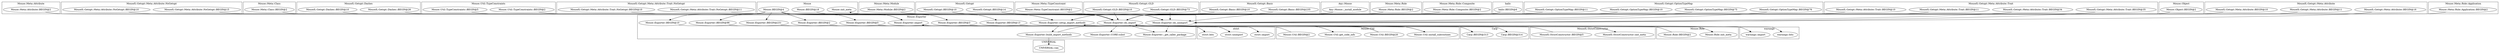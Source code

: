 digraph {
graph [overlap=false]
subgraph cluster_Mouse_Meta_Attribute {
	label="Mouse::Meta::Attribute";
	"Mouse::Meta::Attribute::BEGIN@2";
}
subgraph cluster_MouseX_Getopt_Meta_Attribute_NoGetopt {
	label="MouseX::Getopt::Meta::Attribute::NoGetopt";
	"MouseX::Getopt::Meta::Attribute::NoGetopt::BEGIN@10";
	"MouseX::Getopt::Meta::Attribute::NoGetopt::BEGIN@15";
}
subgraph cluster_Mouse_Meta_Class {
	label="Mouse::Meta::Class";
	"Mouse::Meta::Class::BEGIN@2";
}
subgraph cluster_warnings {
	label="warnings";
	"warnings::bits";
	"warnings::import";
}
subgraph cluster_MouseX_Getopt_Dashes {
	label="MouseX::Getopt::Dashes";
	"MouseX::Getopt::Dashes::BEGIN@10";
	"MouseX::Getopt::Dashes::BEGIN@26";
}
subgraph cluster_strict {
	label="strict";
	"strict::import";
	"strict::unimport";
	"strict::bits";
}
subgraph cluster_Mouse_Util_TypeConstraints {
	label="Mouse::Util::TypeConstraints";
	"Mouse::Util::TypeConstraints::BEGIN@5";
	"Mouse::Util::TypeConstraints::BEGIN@2";
}
subgraph cluster_MouseX_Getopt_Meta_Attribute_Trait_NoGetopt {
	label="MouseX::Getopt::Meta::Attribute::Trait::NoGetopt";
	"MouseX::Getopt::Meta::Attribute::Trait::NoGetopt::BEGIN@11";
	"MouseX::Getopt::Meta::Attribute::Trait::NoGetopt::BEGIN@10";
}
subgraph cluster_Carp {
	label="Carp";
	"Carp::BEGIN@314";
	"Carp::BEGIN@313";
}
subgraph cluster_Mouse_Exporter {
	label="Mouse::Exporter";
	"Mouse::Exporter::BEGIN@10";
	"Mouse::Exporter::setup_import_methods";
	"Mouse::Exporter::BEGIN@2";
	"Mouse::Exporter::BEGIN@96";
	"Mouse::Exporter::BEGIN@5";
	"Mouse::Exporter::CORE:subst";
	"Mouse::Exporter::BEGIN@231";
	"Mouse::Exporter::do_import";
	"Mouse::Exporter::build_import_methods";
	"Mouse::Exporter::BEGIN@13";
	"Mouse::Exporter::import";
	"Mouse::Exporter::_get_caller_package";
	"Mouse::Exporter::do_unimport";
	"Mouse::Exporter::BEGIN@3";
}
subgraph cluster_Mouse_Meta_Module {
	label="Mouse::Meta::Module";
	"Mouse::Meta::Module::BEGIN@2";
}
subgraph cluster_MouseX_Getopt {
	label="MouseX::Getopt";
	"MouseX::Getopt::BEGIN@14";
	"MouseX::Getopt::BEGIN@10";
}
subgraph cluster_Mouse_Meta_TypeConstraint {
	label="Mouse::Meta::TypeConstraint";
	"Mouse::Meta::TypeConstraint::BEGIN@2";
}
subgraph cluster_MouseX_Getopt_GLD {
	label="MouseX::Getopt::GLD";
	"MouseX::Getopt::GLD::BEGIN@73";
	"MouseX::Getopt::GLD::BEGIN@10";
}
subgraph cluster_MouseX_Getopt_Basic {
	label="MouseX::Getopt::Basic";
	"MouseX::Getopt::Basic::BEGIN@235";
	"MouseX::Getopt::Basic::BEGIN@10";
}
subgraph cluster_Any_Moose {
	label="Any::Moose";
	"Any::Moose::_install_module";
}
subgraph cluster_Mouse_Meta_Role {
	label="Mouse::Meta::Role";
	"Mouse::Meta::Role::BEGIN@2";
}
subgraph cluster_UNIVERSAL {
	label="UNIVERSAL";
	"UNIVERSAL::can";
}
subgraph cluster_Mouse_Meta_Role_Composite {
	label="Mouse::Meta::Role::Composite";
	"Mouse::Meta::Role::Composite::BEGIN@2";
}
subgraph cluster_hailo {
	label="hailo";
	"hailo::BEGIN@6";
}
subgraph cluster_MouseX_Getopt_OptionTypeMap {
	label="MouseX::Getopt::OptionTypeMap";
	"MouseX::Getopt::OptionTypeMap::BEGIN@10";
	"MouseX::Getopt::OptionTypeMap::BEGIN@11";
	"MouseX::Getopt::OptionTypeMap::BEGIN@76";
	"MouseX::Getopt::OptionTypeMap::BEGIN@75";
}
subgraph cluster_MouseX_Getopt_Meta_Attribute_Trait {
	label="MouseX::Getopt::Meta::Attribute::Trait";
	"MouseX::Getopt::Meta::Attribute::Trait::BEGIN@11";
	"MouseX::Getopt::Meta::Attribute::Trait::BEGIN@35";
	"MouseX::Getopt::Meta::Attribute::Trait::BEGIN@34";
	"MouseX::Getopt::Meta::Attribute::Trait::BEGIN@10";
}
subgraph cluster_MouseX_StrictConstructor {
	label="MouseX::StrictConstructor";
	"MouseX::StrictConstructor::BEGIN@5";
	"MouseX::StrictConstructor::init_meta";
}
subgraph cluster_Mouse {
	label="Mouse";
	"Mouse::BEGIN@18";
	"Mouse::BEGIN@4";
	"Mouse::init_meta";
}
subgraph cluster_Mouse_Object {
	label="Mouse::Object";
	"Mouse::Object::BEGIN@2";
}
subgraph cluster_MouseX_Getopt_Meta_Attribute {
	label="MouseX::Getopt::Meta::Attribute";
	"MouseX::Getopt::Meta::Attribute::BEGIN@11";
	"MouseX::Getopt::Meta::Attribute::BEGIN@10";
	"MouseX::Getopt::Meta::Attribute::BEGIN@16";
}
subgraph cluster_Mouse_Util {
	label="Mouse::Util";
	"Mouse::Util::get_code_info";
	"Mouse::Util::install_subroutines";
	"Mouse::Util::BEGIN@2";
	"Mouse::Util::BEGIN@20";
}
subgraph cluster_Mouse_Meta_Role_Application {
	label="Mouse::Meta::Role::Application";
	"Mouse::Meta::Role::Application::BEGIN@2";
}
subgraph cluster_Mouse_Role {
	label="Mouse::Role";
	"Mouse::Role::BEGIN@2";
	"Mouse::Role::init_meta";
}
"Mouse::Exporter::do_import" -> "Mouse::init_meta";
"Any::Moose::_install_module" -> "Mouse::Exporter::setup_import_methods";
"hailo::BEGIN@6" -> "Mouse::Exporter::setup_import_methods";
"MouseX::Getopt::BEGIN@10" -> "Mouse::Exporter::setup_import_methods";
"Mouse::BEGIN@18" -> "Mouse::Exporter::setup_import_methods";
"Mouse::Util::BEGIN@20" -> "Mouse::Exporter::setup_import_methods";
"MouseX::Getopt::BEGIN@14" -> "Mouse::Exporter::do_unimport";
"MouseX::Getopt::Meta::Attribute::BEGIN@16" -> "Mouse::Exporter::do_unimport";
"MouseX::Getopt::Meta::Attribute::Trait::NoGetopt::BEGIN@11" -> "Mouse::Exporter::do_unimport";
"MouseX::Getopt::Meta::Attribute::NoGetopt::BEGIN@15" -> "Mouse::Exporter::do_unimport";
"MouseX::Getopt::Meta::Attribute::Trait::BEGIN@35" -> "Mouse::Exporter::do_unimport";
"MouseX::Getopt::Basic::BEGIN@235" -> "Mouse::Exporter::do_unimport";
"MouseX::Getopt::GLD::BEGIN@73" -> "Mouse::Exporter::do_unimport";
"MouseX::Getopt::Meta::Attribute::Trait::BEGIN@34" -> "Mouse::Exporter::do_unimport";
"MouseX::Getopt::OptionTypeMap::BEGIN@75" -> "Mouse::Exporter::do_unimport";
"MouseX::Getopt::OptionTypeMap::BEGIN@76" -> "Mouse::Exporter::do_unimport";
"MouseX::Getopt::Dashes::BEGIN@26" -> "Mouse::Exporter::do_unimport";
"Mouse::BEGIN@4" -> "Mouse::Exporter::BEGIN@13";
"Mouse::BEGIN@4" -> "Mouse::Exporter::BEGIN@231";
"Mouse::Meta::Role::Composite::BEGIN@2" -> "Mouse::Exporter::do_import";
"Mouse::Meta::Role::Application::BEGIN@2" -> "Mouse::Exporter::do_import";
"Mouse::Meta::TypeConstraint::BEGIN@2" -> "Mouse::Exporter::do_import";
"Mouse::Util::TypeConstraints::BEGIN@2" -> "Mouse::Exporter::do_import";
"Mouse::Meta::Attribute::BEGIN@2" -> "Mouse::Exporter::do_import";
"Mouse::Meta::Module::BEGIN@2" -> "Mouse::Exporter::do_import";
"Any::Moose::_install_module" -> "Mouse::Exporter::do_import";
"MouseX::Getopt::Meta::Attribute::NoGetopt::BEGIN@10" -> "Mouse::Exporter::do_import";
"MouseX::Getopt::Dashes::BEGIN@10" -> "Mouse::Exporter::do_import";
"Mouse::Meta::Class::BEGIN@2" -> "Mouse::Exporter::do_import";
"Mouse::Object::BEGIN@2" -> "Mouse::Exporter::do_import";
"Mouse::Meta::Role::BEGIN@2" -> "Mouse::Exporter::do_import";
"Mouse::Util::BEGIN@20" -> "Mouse::Exporter::do_import";
"MouseX::Getopt::Meta::Attribute::Trait::BEGIN@11" -> "Mouse::Exporter::do_import";
"MouseX::Getopt::Meta::Attribute::BEGIN@10" -> "Mouse::Exporter::do_import";
"MouseX::Getopt::OptionTypeMap::BEGIN@10" -> "Mouse::Exporter::do_import";
"MouseX::Getopt::Meta::Attribute::Trait::BEGIN@10" -> "Mouse::Exporter::do_import";
"MouseX::Getopt::BEGIN@10" -> "Mouse::Exporter::do_import";
"MouseX::Getopt::Meta::Attribute::Trait::NoGetopt::BEGIN@10" -> "Mouse::Exporter::do_import";
"MouseX::Getopt::Meta::Attribute::BEGIN@11" -> "Mouse::Exporter::do_import";
"MouseX::Getopt::Basic::BEGIN@10" -> "Mouse::Exporter::do_import";
"MouseX::Getopt::GLD::BEGIN@10" -> "Mouse::Exporter::do_import";
"MouseX::Getopt::OptionTypeMap::BEGIN@11" -> "Mouse::Exporter::do_import";
"Mouse::Exporter::BEGIN@5" -> "Carp::BEGIN@313";
"Mouse::Exporter::build_import_methods" -> "Mouse::Util::get_code_info";
"Mouse::BEGIN@4" -> "Mouse::Exporter::BEGIN@3";
"Mouse::Exporter::BEGIN@13" -> "warnings::bits";
"Mouse::Exporter::do_import" -> "Mouse::Exporter::CORE:subst";
"Mouse::BEGIN@4" -> "Mouse::Exporter::BEGIN@5";
"Mouse::Exporter::BEGIN@10" -> "strict::bits";
"Mouse::Exporter::build_import_methods" -> "UNIVERSAL::can";
"Mouse::Exporter::BEGIN@231" -> "strict::unimport";
"Mouse::Exporter::BEGIN@96" -> "strict::unimport";
"Mouse::Exporter::BEGIN@5" -> "Carp::BEGIN@314";
"Mouse::Exporter::do_import" -> "MouseX::StrictConstructor::init_meta";
"Mouse::Exporter::setup_import_methods" -> "Mouse::Exporter::build_import_methods";
"Mouse::BEGIN@4" -> "Mouse::Exporter::BEGIN@10";
"Mouse::BEGIN@4" -> "Mouse::Exporter::BEGIN@96";
"Mouse::Exporter::BEGIN@3" -> "warnings::import";
"Mouse::Role::BEGIN@2" -> "Mouse::Exporter::import";
"Mouse::Util::TypeConstraints::BEGIN@5" -> "Mouse::Exporter::import";
"Mouse::Util::BEGIN@2" -> "Mouse::Exporter::import";
"MouseX::StrictConstructor::BEGIN@5" -> "Mouse::Exporter::import";
"Mouse::BEGIN@4" -> "Mouse::Exporter::import";
"Mouse::Exporter::do_unimport" -> "Mouse::Exporter::_get_caller_package";
"Mouse::Exporter::do_import" -> "Mouse::Exporter::_get_caller_package";
"Mouse::BEGIN@4" -> "Mouse::Exporter::BEGIN@2";
"Mouse::Exporter::do_import" -> "Mouse::Role::init_meta";
"Mouse::Exporter::setup_import_methods" -> "Mouse::Util::install_subroutines";
"Mouse::Exporter::do_import" -> "Mouse::Util::install_subroutines";
"Mouse::Exporter::BEGIN@2" -> "strict::import";
}

